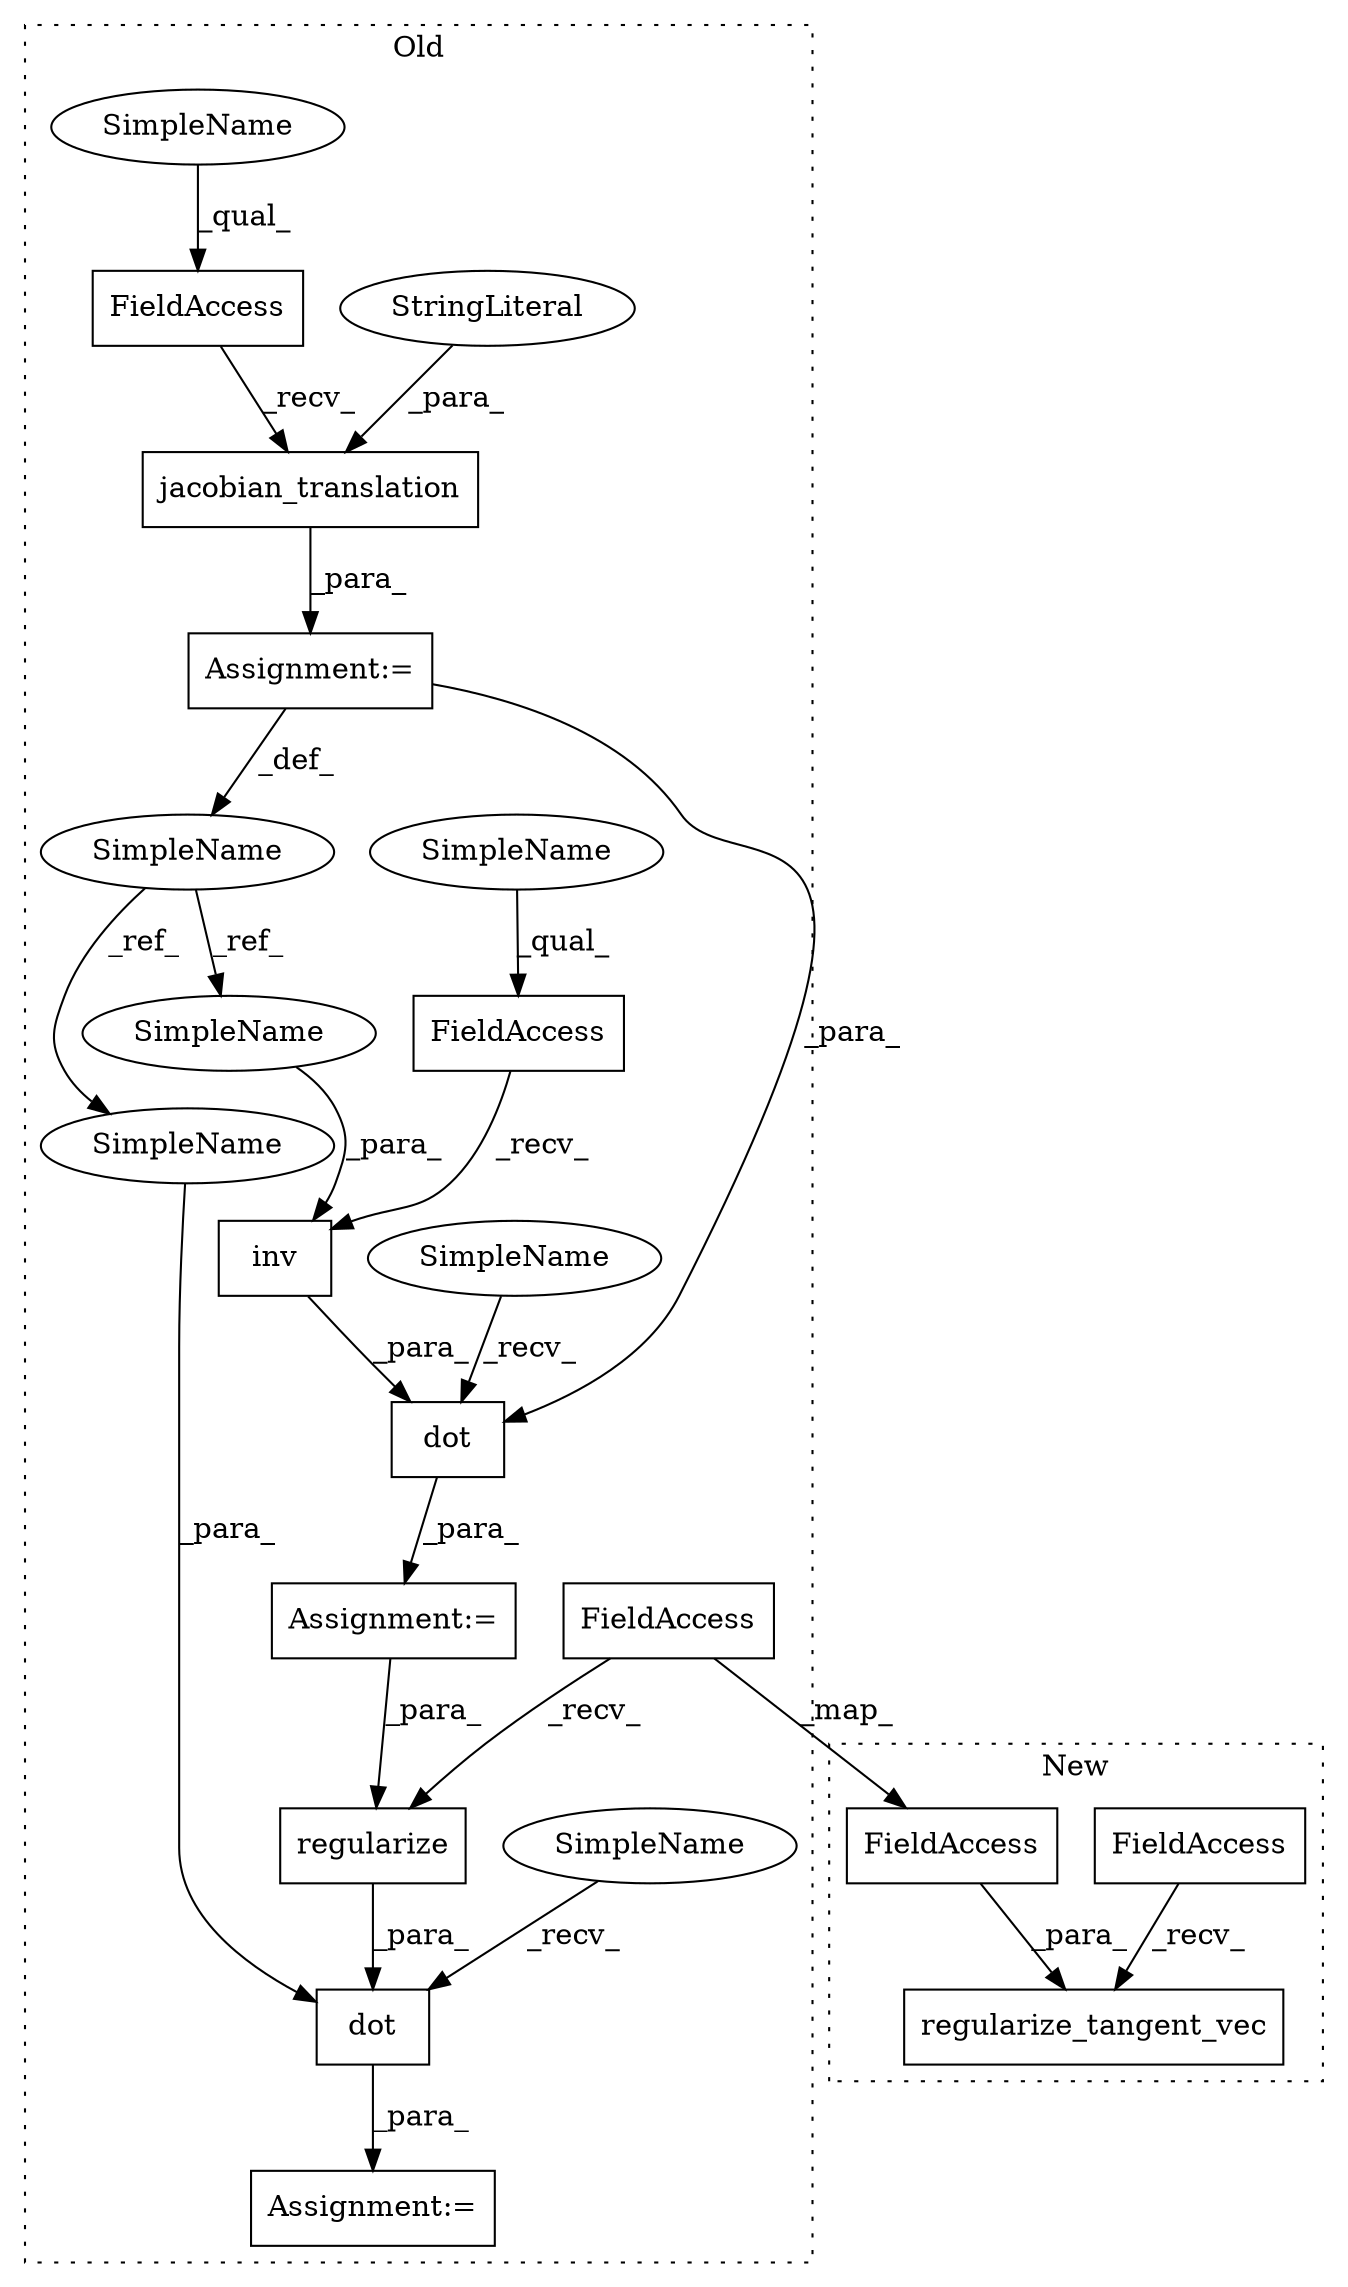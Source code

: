 digraph G {
subgraph cluster0 {
1 [label="dot" a="32" s="27853,27883" l="4,1" shape="box"];
3 [label="inv" a="32" s="27734,27746" l="4,1" shape="box"];
4 [label="dot" a="32" s="27717,27759" l="4,1" shape="box"];
5 [label="FieldAccess" a="22" s="27721" l="12" shape="box"];
6 [label="regularize" a="32" s="27799,27827" l="11,1" shape="box"];
8 [label="SimpleName" a="42" s="27624" l="8" shape="ellipse"];
9 [label="jacobian_translation" a="32" s="27644,27682" l="21,1" shape="box"];
10 [label="FieldAccess" a="22" s="27633" l="10" shape="box"];
11 [label="FieldAccess" a="22" s="27788" l="10" shape="box"];
13 [label="StringLiteral" a="45" s="27676" l="6" shape="ellipse"];
14 [label="Assignment:=" a="7" s="27632" l="1" shape="box"];
15 [label="Assignment:=" a="7" s="27710" l="1" shape="box"];
16 [label="Assignment:=" a="7" s="27846" l="1" shape="box"];
17 [label="SimpleName" a="42" s="27711" l="5" shape="ellipse"];
18 [label="SimpleName" a="42" s="27847" l="5" shape="ellipse"];
19 [label="SimpleName" a="42" s="27721" l="5" shape="ellipse"];
20 [label="SimpleName" a="42" s="27633" l="4" shape="ellipse"];
21 [label="SimpleName" a="42" s="27857" l="8" shape="ellipse"];
22 [label="SimpleName" a="42" s="27738" l="8" shape="ellipse"];
label = "Old";
style="dotted";
}
subgraph cluster1 {
2 [label="regularize_tangent_vec" a="32" s="27135,27191" l="23,1" shape="box"];
7 [label="FieldAccess" a="22" s="27122" l="5" shape="box"];
12 [label="FieldAccess" a="22" s="27158" l="10" shape="box"];
label = "New";
style="dotted";
}
1 -> 16 [label="_para_"];
3 -> 4 [label="_para_"];
4 -> 15 [label="_para_"];
5 -> 3 [label="_recv_"];
6 -> 1 [label="_para_"];
7 -> 2 [label="_recv_"];
8 -> 21 [label="_ref_"];
8 -> 22 [label="_ref_"];
9 -> 14 [label="_para_"];
10 -> 9 [label="_recv_"];
11 -> 6 [label="_recv_"];
11 -> 12 [label="_map_"];
12 -> 2 [label="_para_"];
13 -> 9 [label="_para_"];
14 -> 4 [label="_para_"];
14 -> 8 [label="_def_"];
15 -> 6 [label="_para_"];
17 -> 4 [label="_recv_"];
18 -> 1 [label="_recv_"];
19 -> 5 [label="_qual_"];
20 -> 10 [label="_qual_"];
21 -> 1 [label="_para_"];
22 -> 3 [label="_para_"];
}